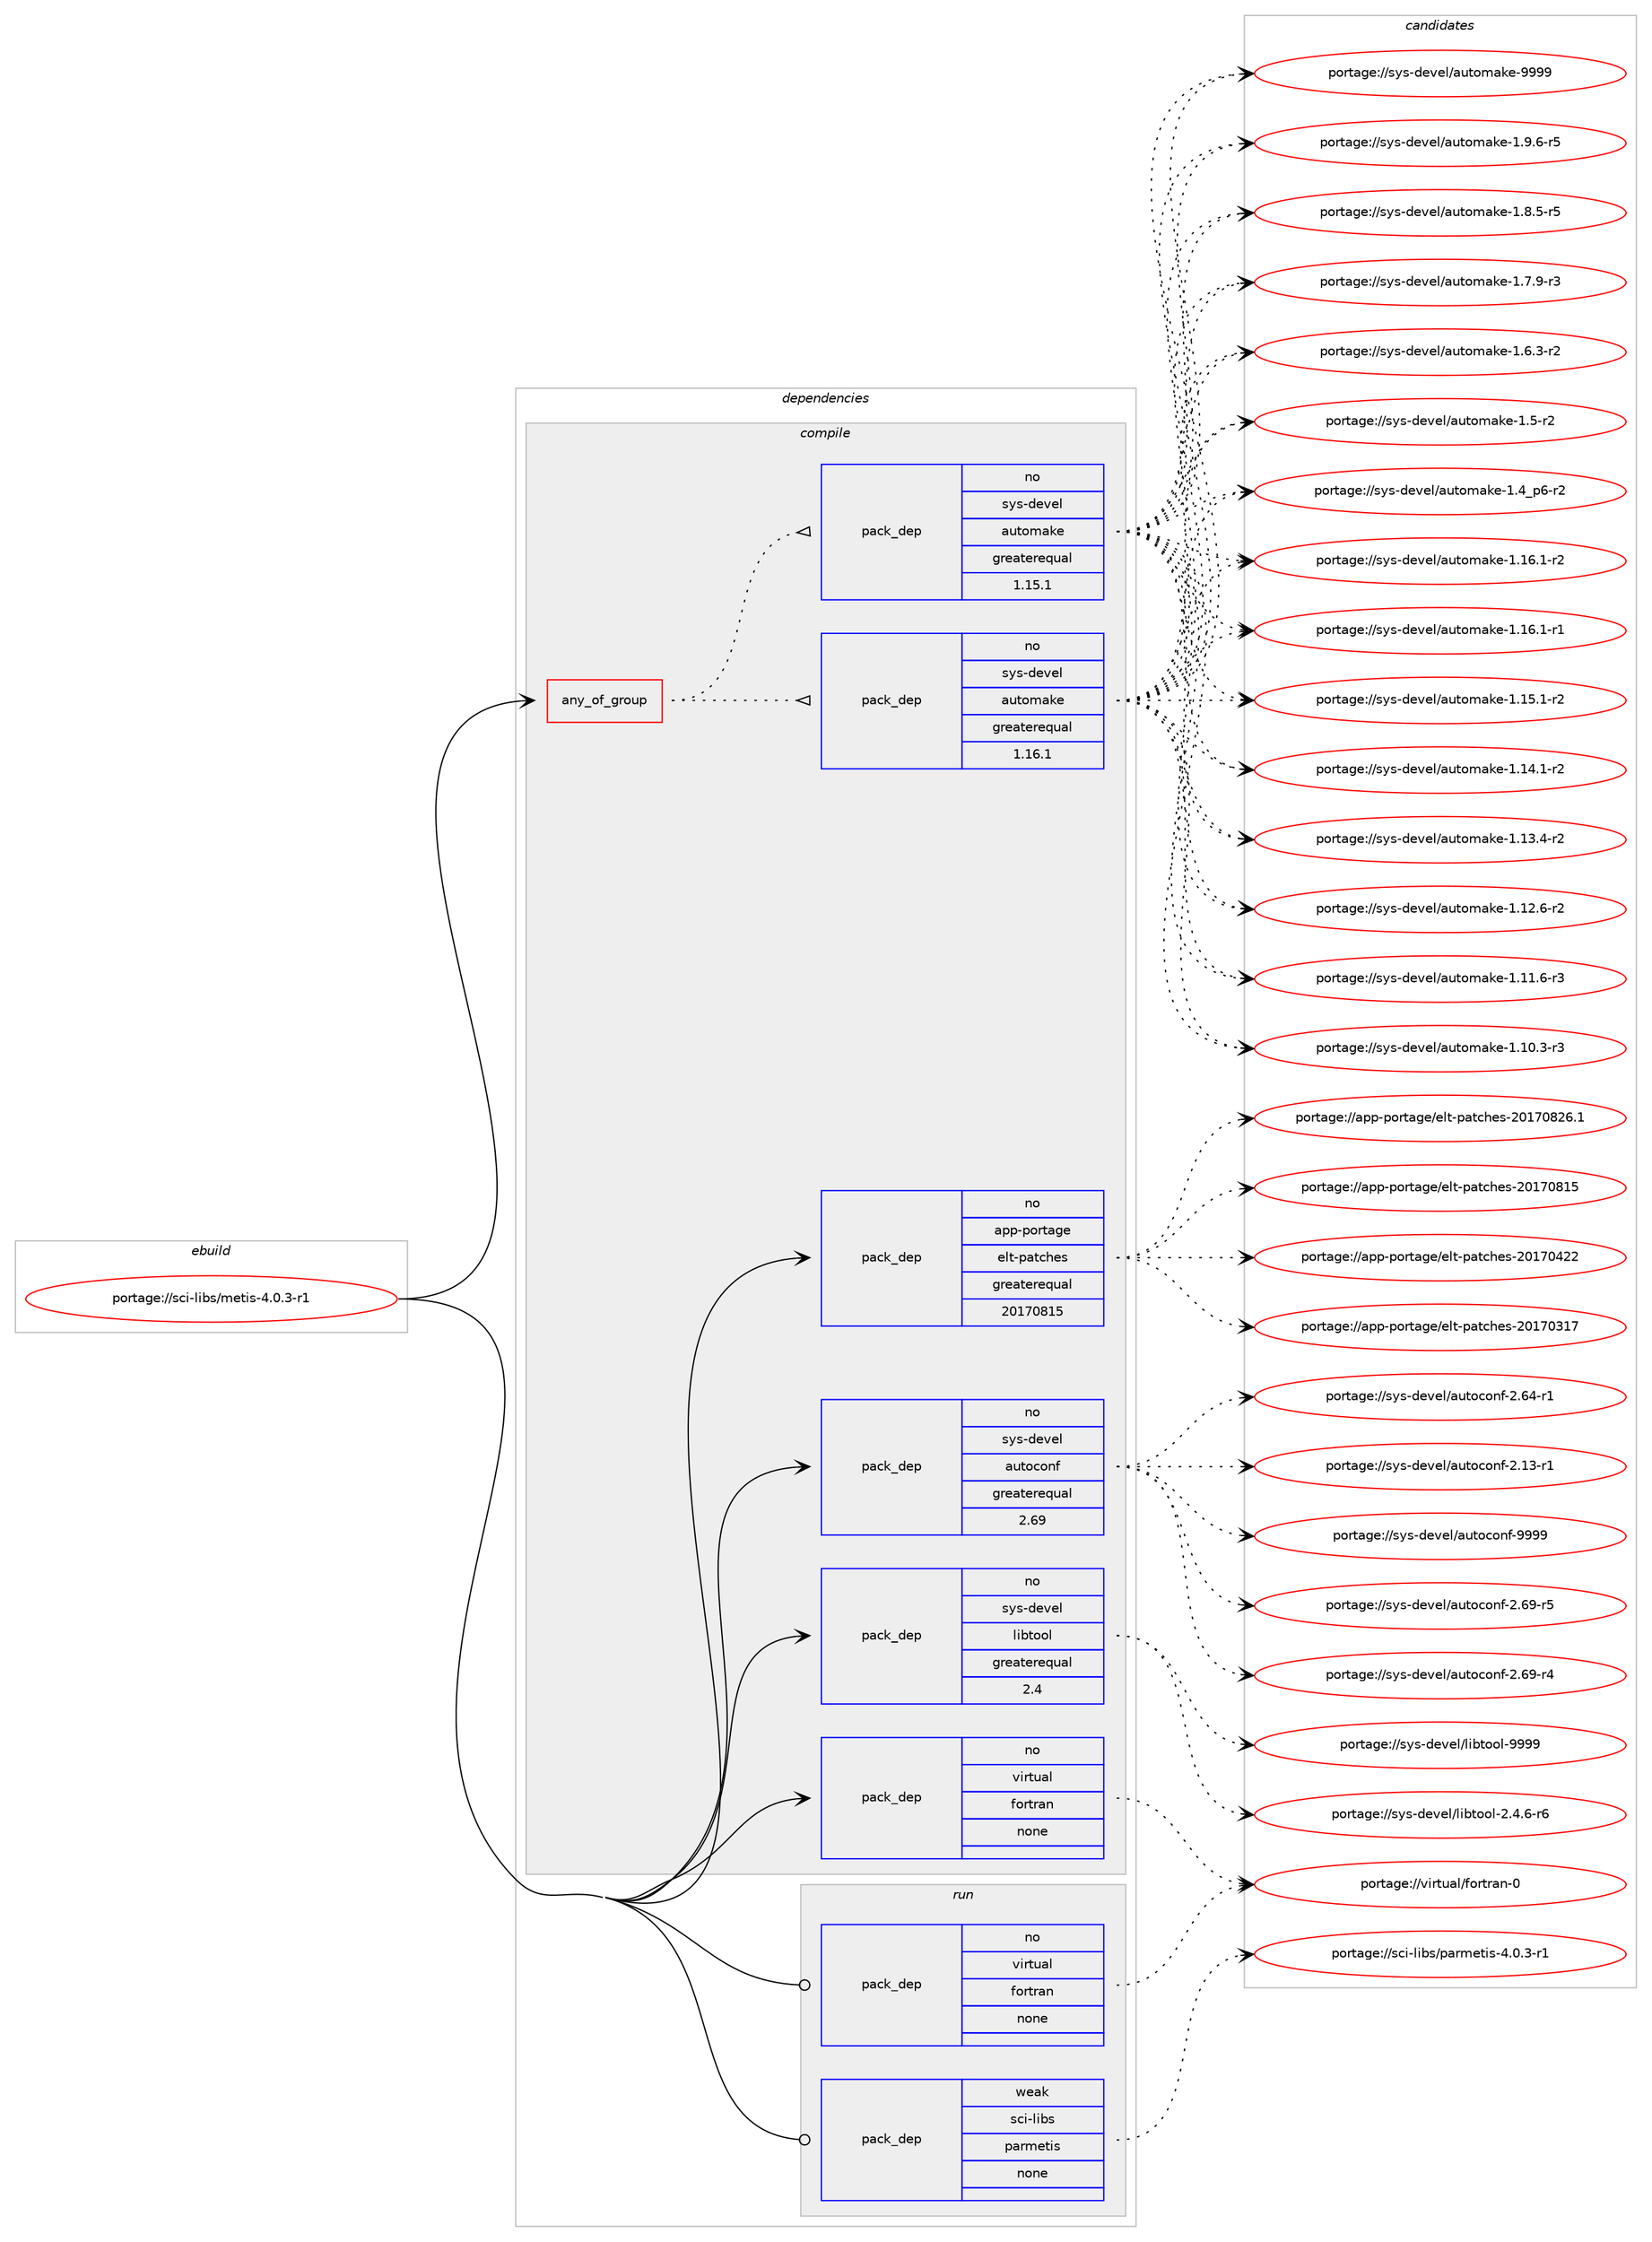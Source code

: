 digraph prolog {

# *************
# Graph options
# *************

newrank=true;
concentrate=true;
compound=true;
graph [rankdir=LR,fontname=Helvetica,fontsize=10,ranksep=1.5];#, ranksep=2.5, nodesep=0.2];
edge  [arrowhead=vee];
node  [fontname=Helvetica,fontsize=10];

# **********
# The ebuild
# **********

subgraph cluster_leftcol {
color=gray;
rank=same;
label=<<i>ebuild</i>>;
id [label="portage://sci-libs/metis-4.0.3-r1", color=red, width=4, href="../sci-libs/metis-4.0.3-r1.svg"];
}

# ****************
# The dependencies
# ****************

subgraph cluster_midcol {
color=gray;
label=<<i>dependencies</i>>;
subgraph cluster_compile {
fillcolor="#eeeeee";
style=filled;
label=<<i>compile</i>>;
subgraph any1420 {
dependency89239 [label=<<TABLE BORDER="0" CELLBORDER="1" CELLSPACING="0" CELLPADDING="4"><TR><TD CELLPADDING="10">any_of_group</TD></TR></TABLE>>, shape=none, color=red];subgraph pack69946 {
dependency89240 [label=<<TABLE BORDER="0" CELLBORDER="1" CELLSPACING="0" CELLPADDING="4" WIDTH="220"><TR><TD ROWSPAN="6" CELLPADDING="30">pack_dep</TD></TR><TR><TD WIDTH="110">no</TD></TR><TR><TD>sys-devel</TD></TR><TR><TD>automake</TD></TR><TR><TD>greaterequal</TD></TR><TR><TD>1.16.1</TD></TR></TABLE>>, shape=none, color=blue];
}
dependency89239:e -> dependency89240:w [weight=20,style="dotted",arrowhead="oinv"];
subgraph pack69947 {
dependency89241 [label=<<TABLE BORDER="0" CELLBORDER="1" CELLSPACING="0" CELLPADDING="4" WIDTH="220"><TR><TD ROWSPAN="6" CELLPADDING="30">pack_dep</TD></TR><TR><TD WIDTH="110">no</TD></TR><TR><TD>sys-devel</TD></TR><TR><TD>automake</TD></TR><TR><TD>greaterequal</TD></TR><TR><TD>1.15.1</TD></TR></TABLE>>, shape=none, color=blue];
}
dependency89239:e -> dependency89241:w [weight=20,style="dotted",arrowhead="oinv"];
}
id:e -> dependency89239:w [weight=20,style="solid",arrowhead="vee"];
subgraph pack69948 {
dependency89242 [label=<<TABLE BORDER="0" CELLBORDER="1" CELLSPACING="0" CELLPADDING="4" WIDTH="220"><TR><TD ROWSPAN="6" CELLPADDING="30">pack_dep</TD></TR><TR><TD WIDTH="110">no</TD></TR><TR><TD>app-portage</TD></TR><TR><TD>elt-patches</TD></TR><TR><TD>greaterequal</TD></TR><TR><TD>20170815</TD></TR></TABLE>>, shape=none, color=blue];
}
id:e -> dependency89242:w [weight=20,style="solid",arrowhead="vee"];
subgraph pack69949 {
dependency89243 [label=<<TABLE BORDER="0" CELLBORDER="1" CELLSPACING="0" CELLPADDING="4" WIDTH="220"><TR><TD ROWSPAN="6" CELLPADDING="30">pack_dep</TD></TR><TR><TD WIDTH="110">no</TD></TR><TR><TD>sys-devel</TD></TR><TR><TD>autoconf</TD></TR><TR><TD>greaterequal</TD></TR><TR><TD>2.69</TD></TR></TABLE>>, shape=none, color=blue];
}
id:e -> dependency89243:w [weight=20,style="solid",arrowhead="vee"];
subgraph pack69950 {
dependency89244 [label=<<TABLE BORDER="0" CELLBORDER="1" CELLSPACING="0" CELLPADDING="4" WIDTH="220"><TR><TD ROWSPAN="6" CELLPADDING="30">pack_dep</TD></TR><TR><TD WIDTH="110">no</TD></TR><TR><TD>sys-devel</TD></TR><TR><TD>libtool</TD></TR><TR><TD>greaterequal</TD></TR><TR><TD>2.4</TD></TR></TABLE>>, shape=none, color=blue];
}
id:e -> dependency89244:w [weight=20,style="solid",arrowhead="vee"];
subgraph pack69951 {
dependency89245 [label=<<TABLE BORDER="0" CELLBORDER="1" CELLSPACING="0" CELLPADDING="4" WIDTH="220"><TR><TD ROWSPAN="6" CELLPADDING="30">pack_dep</TD></TR><TR><TD WIDTH="110">no</TD></TR><TR><TD>virtual</TD></TR><TR><TD>fortran</TD></TR><TR><TD>none</TD></TR><TR><TD></TD></TR></TABLE>>, shape=none, color=blue];
}
id:e -> dependency89245:w [weight=20,style="solid",arrowhead="vee"];
}
subgraph cluster_compileandrun {
fillcolor="#eeeeee";
style=filled;
label=<<i>compile and run</i>>;
}
subgraph cluster_run {
fillcolor="#eeeeee";
style=filled;
label=<<i>run</i>>;
subgraph pack69952 {
dependency89246 [label=<<TABLE BORDER="0" CELLBORDER="1" CELLSPACING="0" CELLPADDING="4" WIDTH="220"><TR><TD ROWSPAN="6" CELLPADDING="30">pack_dep</TD></TR><TR><TD WIDTH="110">no</TD></TR><TR><TD>virtual</TD></TR><TR><TD>fortran</TD></TR><TR><TD>none</TD></TR><TR><TD></TD></TR></TABLE>>, shape=none, color=blue];
}
id:e -> dependency89246:w [weight=20,style="solid",arrowhead="odot"];
subgraph pack69953 {
dependency89247 [label=<<TABLE BORDER="0" CELLBORDER="1" CELLSPACING="0" CELLPADDING="4" WIDTH="220"><TR><TD ROWSPAN="6" CELLPADDING="30">pack_dep</TD></TR><TR><TD WIDTH="110">weak</TD></TR><TR><TD>sci-libs</TD></TR><TR><TD>parmetis</TD></TR><TR><TD>none</TD></TR><TR><TD></TD></TR></TABLE>>, shape=none, color=blue];
}
id:e -> dependency89247:w [weight=20,style="solid",arrowhead="odot"];
}
}

# **************
# The candidates
# **************

subgraph cluster_choices {
rank=same;
color=gray;
label=<<i>candidates</i>>;

subgraph choice69946 {
color=black;
nodesep=1;
choice115121115451001011181011084797117116111109971071014557575757 [label="portage://sys-devel/automake-9999", color=red, width=4,href="../sys-devel/automake-9999.svg"];
choice115121115451001011181011084797117116111109971071014549465746544511453 [label="portage://sys-devel/automake-1.9.6-r5", color=red, width=4,href="../sys-devel/automake-1.9.6-r5.svg"];
choice115121115451001011181011084797117116111109971071014549465646534511453 [label="portage://sys-devel/automake-1.8.5-r5", color=red, width=4,href="../sys-devel/automake-1.8.5-r5.svg"];
choice115121115451001011181011084797117116111109971071014549465546574511451 [label="portage://sys-devel/automake-1.7.9-r3", color=red, width=4,href="../sys-devel/automake-1.7.9-r3.svg"];
choice115121115451001011181011084797117116111109971071014549465446514511450 [label="portage://sys-devel/automake-1.6.3-r2", color=red, width=4,href="../sys-devel/automake-1.6.3-r2.svg"];
choice11512111545100101118101108479711711611110997107101454946534511450 [label="portage://sys-devel/automake-1.5-r2", color=red, width=4,href="../sys-devel/automake-1.5-r2.svg"];
choice115121115451001011181011084797117116111109971071014549465295112544511450 [label="portage://sys-devel/automake-1.4_p6-r2", color=red, width=4,href="../sys-devel/automake-1.4_p6-r2.svg"];
choice11512111545100101118101108479711711611110997107101454946495446494511450 [label="portage://sys-devel/automake-1.16.1-r2", color=red, width=4,href="../sys-devel/automake-1.16.1-r2.svg"];
choice11512111545100101118101108479711711611110997107101454946495446494511449 [label="portage://sys-devel/automake-1.16.1-r1", color=red, width=4,href="../sys-devel/automake-1.16.1-r1.svg"];
choice11512111545100101118101108479711711611110997107101454946495346494511450 [label="portage://sys-devel/automake-1.15.1-r2", color=red, width=4,href="../sys-devel/automake-1.15.1-r2.svg"];
choice11512111545100101118101108479711711611110997107101454946495246494511450 [label="portage://sys-devel/automake-1.14.1-r2", color=red, width=4,href="../sys-devel/automake-1.14.1-r2.svg"];
choice11512111545100101118101108479711711611110997107101454946495146524511450 [label="portage://sys-devel/automake-1.13.4-r2", color=red, width=4,href="../sys-devel/automake-1.13.4-r2.svg"];
choice11512111545100101118101108479711711611110997107101454946495046544511450 [label="portage://sys-devel/automake-1.12.6-r2", color=red, width=4,href="../sys-devel/automake-1.12.6-r2.svg"];
choice11512111545100101118101108479711711611110997107101454946494946544511451 [label="portage://sys-devel/automake-1.11.6-r3", color=red, width=4,href="../sys-devel/automake-1.11.6-r3.svg"];
choice11512111545100101118101108479711711611110997107101454946494846514511451 [label="portage://sys-devel/automake-1.10.3-r3", color=red, width=4,href="../sys-devel/automake-1.10.3-r3.svg"];
dependency89240:e -> choice115121115451001011181011084797117116111109971071014557575757:w [style=dotted,weight="100"];
dependency89240:e -> choice115121115451001011181011084797117116111109971071014549465746544511453:w [style=dotted,weight="100"];
dependency89240:e -> choice115121115451001011181011084797117116111109971071014549465646534511453:w [style=dotted,weight="100"];
dependency89240:e -> choice115121115451001011181011084797117116111109971071014549465546574511451:w [style=dotted,weight="100"];
dependency89240:e -> choice115121115451001011181011084797117116111109971071014549465446514511450:w [style=dotted,weight="100"];
dependency89240:e -> choice11512111545100101118101108479711711611110997107101454946534511450:w [style=dotted,weight="100"];
dependency89240:e -> choice115121115451001011181011084797117116111109971071014549465295112544511450:w [style=dotted,weight="100"];
dependency89240:e -> choice11512111545100101118101108479711711611110997107101454946495446494511450:w [style=dotted,weight="100"];
dependency89240:e -> choice11512111545100101118101108479711711611110997107101454946495446494511449:w [style=dotted,weight="100"];
dependency89240:e -> choice11512111545100101118101108479711711611110997107101454946495346494511450:w [style=dotted,weight="100"];
dependency89240:e -> choice11512111545100101118101108479711711611110997107101454946495246494511450:w [style=dotted,weight="100"];
dependency89240:e -> choice11512111545100101118101108479711711611110997107101454946495146524511450:w [style=dotted,weight="100"];
dependency89240:e -> choice11512111545100101118101108479711711611110997107101454946495046544511450:w [style=dotted,weight="100"];
dependency89240:e -> choice11512111545100101118101108479711711611110997107101454946494946544511451:w [style=dotted,weight="100"];
dependency89240:e -> choice11512111545100101118101108479711711611110997107101454946494846514511451:w [style=dotted,weight="100"];
}
subgraph choice69947 {
color=black;
nodesep=1;
choice115121115451001011181011084797117116111109971071014557575757 [label="portage://sys-devel/automake-9999", color=red, width=4,href="../sys-devel/automake-9999.svg"];
choice115121115451001011181011084797117116111109971071014549465746544511453 [label="portage://sys-devel/automake-1.9.6-r5", color=red, width=4,href="../sys-devel/automake-1.9.6-r5.svg"];
choice115121115451001011181011084797117116111109971071014549465646534511453 [label="portage://sys-devel/automake-1.8.5-r5", color=red, width=4,href="../sys-devel/automake-1.8.5-r5.svg"];
choice115121115451001011181011084797117116111109971071014549465546574511451 [label="portage://sys-devel/automake-1.7.9-r3", color=red, width=4,href="../sys-devel/automake-1.7.9-r3.svg"];
choice115121115451001011181011084797117116111109971071014549465446514511450 [label="portage://sys-devel/automake-1.6.3-r2", color=red, width=4,href="../sys-devel/automake-1.6.3-r2.svg"];
choice11512111545100101118101108479711711611110997107101454946534511450 [label="portage://sys-devel/automake-1.5-r2", color=red, width=4,href="../sys-devel/automake-1.5-r2.svg"];
choice115121115451001011181011084797117116111109971071014549465295112544511450 [label="portage://sys-devel/automake-1.4_p6-r2", color=red, width=4,href="../sys-devel/automake-1.4_p6-r2.svg"];
choice11512111545100101118101108479711711611110997107101454946495446494511450 [label="portage://sys-devel/automake-1.16.1-r2", color=red, width=4,href="../sys-devel/automake-1.16.1-r2.svg"];
choice11512111545100101118101108479711711611110997107101454946495446494511449 [label="portage://sys-devel/automake-1.16.1-r1", color=red, width=4,href="../sys-devel/automake-1.16.1-r1.svg"];
choice11512111545100101118101108479711711611110997107101454946495346494511450 [label="portage://sys-devel/automake-1.15.1-r2", color=red, width=4,href="../sys-devel/automake-1.15.1-r2.svg"];
choice11512111545100101118101108479711711611110997107101454946495246494511450 [label="portage://sys-devel/automake-1.14.1-r2", color=red, width=4,href="../sys-devel/automake-1.14.1-r2.svg"];
choice11512111545100101118101108479711711611110997107101454946495146524511450 [label="portage://sys-devel/automake-1.13.4-r2", color=red, width=4,href="../sys-devel/automake-1.13.4-r2.svg"];
choice11512111545100101118101108479711711611110997107101454946495046544511450 [label="portage://sys-devel/automake-1.12.6-r2", color=red, width=4,href="../sys-devel/automake-1.12.6-r2.svg"];
choice11512111545100101118101108479711711611110997107101454946494946544511451 [label="portage://sys-devel/automake-1.11.6-r3", color=red, width=4,href="../sys-devel/automake-1.11.6-r3.svg"];
choice11512111545100101118101108479711711611110997107101454946494846514511451 [label="portage://sys-devel/automake-1.10.3-r3", color=red, width=4,href="../sys-devel/automake-1.10.3-r3.svg"];
dependency89241:e -> choice115121115451001011181011084797117116111109971071014557575757:w [style=dotted,weight="100"];
dependency89241:e -> choice115121115451001011181011084797117116111109971071014549465746544511453:w [style=dotted,weight="100"];
dependency89241:e -> choice115121115451001011181011084797117116111109971071014549465646534511453:w [style=dotted,weight="100"];
dependency89241:e -> choice115121115451001011181011084797117116111109971071014549465546574511451:w [style=dotted,weight="100"];
dependency89241:e -> choice115121115451001011181011084797117116111109971071014549465446514511450:w [style=dotted,weight="100"];
dependency89241:e -> choice11512111545100101118101108479711711611110997107101454946534511450:w [style=dotted,weight="100"];
dependency89241:e -> choice115121115451001011181011084797117116111109971071014549465295112544511450:w [style=dotted,weight="100"];
dependency89241:e -> choice11512111545100101118101108479711711611110997107101454946495446494511450:w [style=dotted,weight="100"];
dependency89241:e -> choice11512111545100101118101108479711711611110997107101454946495446494511449:w [style=dotted,weight="100"];
dependency89241:e -> choice11512111545100101118101108479711711611110997107101454946495346494511450:w [style=dotted,weight="100"];
dependency89241:e -> choice11512111545100101118101108479711711611110997107101454946495246494511450:w [style=dotted,weight="100"];
dependency89241:e -> choice11512111545100101118101108479711711611110997107101454946495146524511450:w [style=dotted,weight="100"];
dependency89241:e -> choice11512111545100101118101108479711711611110997107101454946495046544511450:w [style=dotted,weight="100"];
dependency89241:e -> choice11512111545100101118101108479711711611110997107101454946494946544511451:w [style=dotted,weight="100"];
dependency89241:e -> choice11512111545100101118101108479711711611110997107101454946494846514511451:w [style=dotted,weight="100"];
}
subgraph choice69948 {
color=black;
nodesep=1;
choice971121124511211111411697103101471011081164511297116991041011154550484955485650544649 [label="portage://app-portage/elt-patches-20170826.1", color=red, width=4,href="../app-portage/elt-patches-20170826.1.svg"];
choice97112112451121111141169710310147101108116451129711699104101115455048495548564953 [label="portage://app-portage/elt-patches-20170815", color=red, width=4,href="../app-portage/elt-patches-20170815.svg"];
choice97112112451121111141169710310147101108116451129711699104101115455048495548525050 [label="portage://app-portage/elt-patches-20170422", color=red, width=4,href="../app-portage/elt-patches-20170422.svg"];
choice97112112451121111141169710310147101108116451129711699104101115455048495548514955 [label="portage://app-portage/elt-patches-20170317", color=red, width=4,href="../app-portage/elt-patches-20170317.svg"];
dependency89242:e -> choice971121124511211111411697103101471011081164511297116991041011154550484955485650544649:w [style=dotted,weight="100"];
dependency89242:e -> choice97112112451121111141169710310147101108116451129711699104101115455048495548564953:w [style=dotted,weight="100"];
dependency89242:e -> choice97112112451121111141169710310147101108116451129711699104101115455048495548525050:w [style=dotted,weight="100"];
dependency89242:e -> choice97112112451121111141169710310147101108116451129711699104101115455048495548514955:w [style=dotted,weight="100"];
}
subgraph choice69949 {
color=black;
nodesep=1;
choice115121115451001011181011084797117116111991111101024557575757 [label="portage://sys-devel/autoconf-9999", color=red, width=4,href="../sys-devel/autoconf-9999.svg"];
choice1151211154510010111810110847971171161119911111010245504654574511453 [label="portage://sys-devel/autoconf-2.69-r5", color=red, width=4,href="../sys-devel/autoconf-2.69-r5.svg"];
choice1151211154510010111810110847971171161119911111010245504654574511452 [label="portage://sys-devel/autoconf-2.69-r4", color=red, width=4,href="../sys-devel/autoconf-2.69-r4.svg"];
choice1151211154510010111810110847971171161119911111010245504654524511449 [label="portage://sys-devel/autoconf-2.64-r1", color=red, width=4,href="../sys-devel/autoconf-2.64-r1.svg"];
choice1151211154510010111810110847971171161119911111010245504649514511449 [label="portage://sys-devel/autoconf-2.13-r1", color=red, width=4,href="../sys-devel/autoconf-2.13-r1.svg"];
dependency89243:e -> choice115121115451001011181011084797117116111991111101024557575757:w [style=dotted,weight="100"];
dependency89243:e -> choice1151211154510010111810110847971171161119911111010245504654574511453:w [style=dotted,weight="100"];
dependency89243:e -> choice1151211154510010111810110847971171161119911111010245504654574511452:w [style=dotted,weight="100"];
dependency89243:e -> choice1151211154510010111810110847971171161119911111010245504654524511449:w [style=dotted,weight="100"];
dependency89243:e -> choice1151211154510010111810110847971171161119911111010245504649514511449:w [style=dotted,weight="100"];
}
subgraph choice69950 {
color=black;
nodesep=1;
choice1151211154510010111810110847108105981161111111084557575757 [label="portage://sys-devel/libtool-9999", color=red, width=4,href="../sys-devel/libtool-9999.svg"];
choice1151211154510010111810110847108105981161111111084550465246544511454 [label="portage://sys-devel/libtool-2.4.6-r6", color=red, width=4,href="../sys-devel/libtool-2.4.6-r6.svg"];
dependency89244:e -> choice1151211154510010111810110847108105981161111111084557575757:w [style=dotted,weight="100"];
dependency89244:e -> choice1151211154510010111810110847108105981161111111084550465246544511454:w [style=dotted,weight="100"];
}
subgraph choice69951 {
color=black;
nodesep=1;
choice1181051141161179710847102111114116114971104548 [label="portage://virtual/fortran-0", color=red, width=4,href="../virtual/fortran-0.svg"];
dependency89245:e -> choice1181051141161179710847102111114116114971104548:w [style=dotted,weight="100"];
}
subgraph choice69952 {
color=black;
nodesep=1;
choice1181051141161179710847102111114116114971104548 [label="portage://virtual/fortran-0", color=red, width=4,href="../virtual/fortran-0.svg"];
dependency89246:e -> choice1181051141161179710847102111114116114971104548:w [style=dotted,weight="100"];
}
subgraph choice69953 {
color=black;
nodesep=1;
choice11599105451081059811547112971141091011161051154552464846514511449 [label="portage://sci-libs/parmetis-4.0.3-r1", color=red, width=4,href="../sci-libs/parmetis-4.0.3-r1.svg"];
dependency89247:e -> choice11599105451081059811547112971141091011161051154552464846514511449:w [style=dotted,weight="100"];
}
}

}
